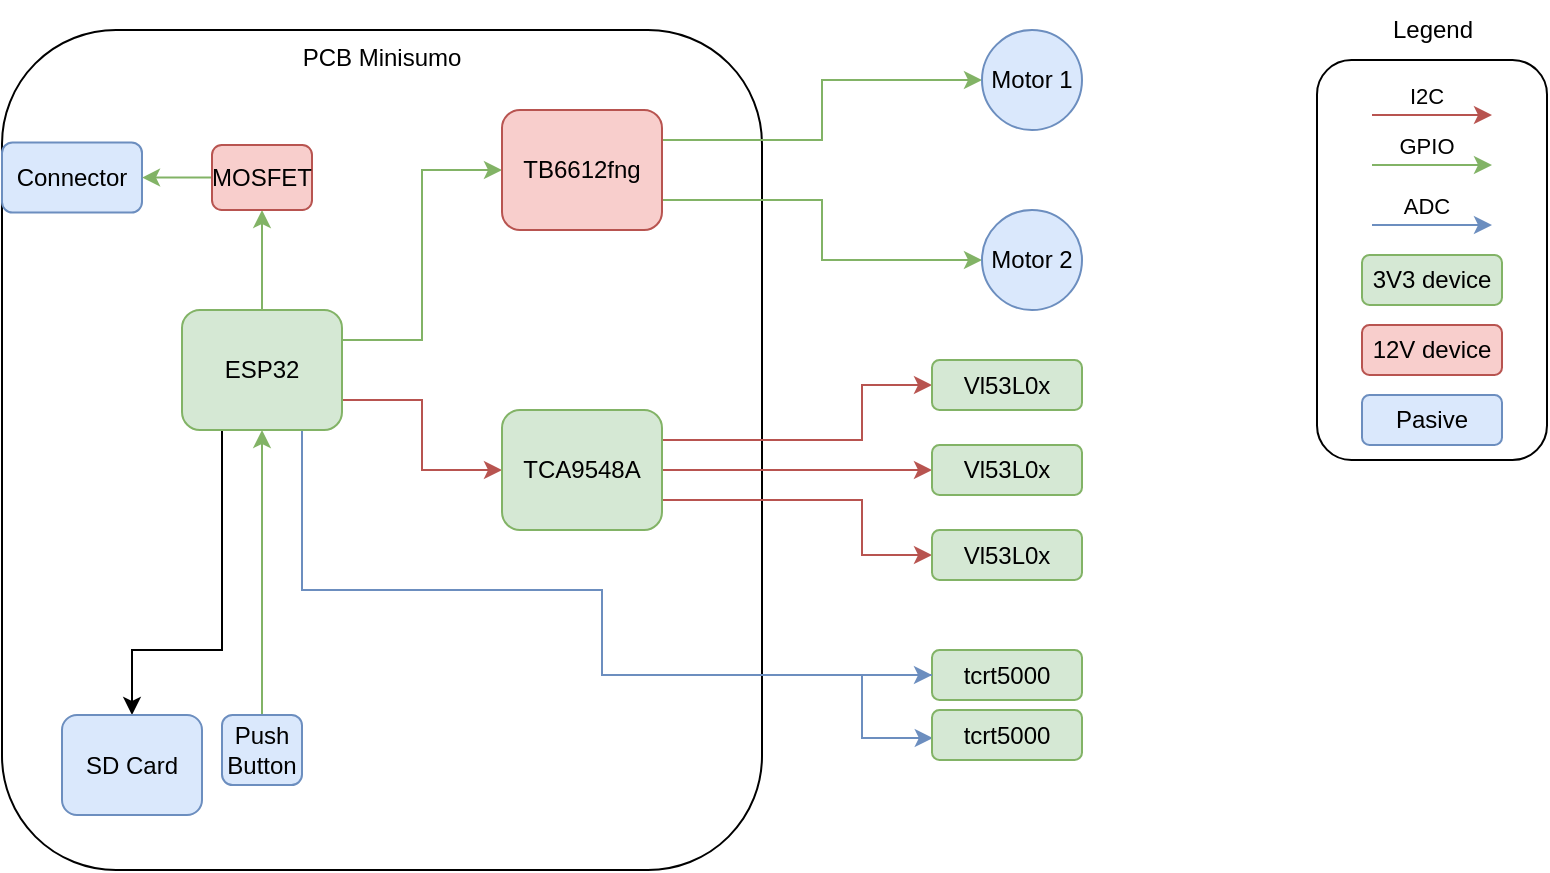 <mxfile version="22.0.0" type="device">
  <diagram name="Página-1" id="Ke19UDqCIP7xGSYBiW29">
    <mxGraphModel dx="988" dy="529" grid="1" gridSize="10" guides="1" tooltips="1" connect="1" arrows="1" fold="1" page="1" pageScale="1" pageWidth="827" pageHeight="1169" math="0" shadow="0">
      <root>
        <mxCell id="0" />
        <mxCell id="1" parent="0" />
        <mxCell id="ys9mIuk5vKBcrV5mXDce-33" value="" style="rounded=1;whiteSpace=wrap;html=1;" parent="1" vertex="1">
          <mxGeometry x="667.5" y="355" width="115" height="200" as="geometry" />
        </mxCell>
        <mxCell id="ys9mIuk5vKBcrV5mXDce-11" value="PCB Minisumo" style="rounded=1;whiteSpace=wrap;html=1;align=center;verticalAlign=top;" parent="1" vertex="1">
          <mxGeometry x="10" y="340" width="380" height="420" as="geometry" />
        </mxCell>
        <mxCell id="ys9mIuk5vKBcrV5mXDce-9" style="edgeStyle=orthogonalEdgeStyle;rounded=0;orthogonalLoop=1;jettySize=auto;html=1;exitX=1;exitY=0.25;exitDx=0;exitDy=0;entryX=0;entryY=0.5;entryDx=0;entryDy=0;fillColor=#d5e8d4;strokeColor=#82b366;" parent="1" source="ys9mIuk5vKBcrV5mXDce-1" target="ys9mIuk5vKBcrV5mXDce-2" edge="1">
          <mxGeometry relative="1" as="geometry" />
        </mxCell>
        <mxCell id="ys9mIuk5vKBcrV5mXDce-10" style="edgeStyle=orthogonalEdgeStyle;rounded=0;orthogonalLoop=1;jettySize=auto;html=1;exitX=1;exitY=0.75;exitDx=0;exitDy=0;entryX=0;entryY=0.5;entryDx=0;entryDy=0;fillColor=#f8cecc;strokeColor=#b85450;" parent="1" source="ys9mIuk5vKBcrV5mXDce-1" target="ys9mIuk5vKBcrV5mXDce-3" edge="1">
          <mxGeometry relative="1" as="geometry" />
        </mxCell>
        <mxCell id="ys9mIuk5vKBcrV5mXDce-37" style="edgeStyle=orthogonalEdgeStyle;rounded=0;orthogonalLoop=1;jettySize=auto;html=1;exitX=0.75;exitY=1;exitDx=0;exitDy=0;entryX=0;entryY=0.5;entryDx=0;entryDy=0;fillColor=#dae8fc;strokeColor=#6c8ebf;" parent="1" source="ys9mIuk5vKBcrV5mXDce-1" target="ys9mIuk5vKBcrV5mXDce-35" edge="1">
          <mxGeometry relative="1" as="geometry">
            <Array as="points">
              <mxPoint x="160" y="620" />
              <mxPoint x="310" y="620" />
              <mxPoint x="310" y="663" />
            </Array>
          </mxGeometry>
        </mxCell>
        <mxCell id="EKnMcuVl3BYEJbd5Xj6b-5" style="edgeStyle=orthogonalEdgeStyle;rounded=0;orthogonalLoop=1;jettySize=auto;html=1;exitX=0.25;exitY=1;exitDx=0;exitDy=0;entryX=0.5;entryY=0;entryDx=0;entryDy=0;" edge="1" parent="1" source="ys9mIuk5vKBcrV5mXDce-1" target="EKnMcuVl3BYEJbd5Xj6b-4">
          <mxGeometry relative="1" as="geometry">
            <Array as="points">
              <mxPoint x="120" y="650" />
              <mxPoint x="75" y="650" />
            </Array>
          </mxGeometry>
        </mxCell>
        <mxCell id="EKnMcuVl3BYEJbd5Xj6b-8" style="edgeStyle=orthogonalEdgeStyle;rounded=0;orthogonalLoop=1;jettySize=auto;html=1;exitX=0.5;exitY=0;exitDx=0;exitDy=0;entryX=0.5;entryY=1;entryDx=0;entryDy=0;fillColor=#d5e8d4;strokeColor=#82b366;" edge="1" parent="1" source="ys9mIuk5vKBcrV5mXDce-1" target="EKnMcuVl3BYEJbd5Xj6b-7">
          <mxGeometry relative="1" as="geometry" />
        </mxCell>
        <mxCell id="ys9mIuk5vKBcrV5mXDce-1" value="ESP32" style="rounded=1;whiteSpace=wrap;html=1;fillColor=#d5e8d4;strokeColor=#82b366;" parent="1" vertex="1">
          <mxGeometry x="100" y="480" width="80" height="60" as="geometry" />
        </mxCell>
        <mxCell id="ys9mIuk5vKBcrV5mXDce-7" style="edgeStyle=orthogonalEdgeStyle;rounded=0;orthogonalLoop=1;jettySize=auto;html=1;exitX=1;exitY=0.25;exitDx=0;exitDy=0;entryX=0;entryY=0.5;entryDx=0;entryDy=0;fillColor=#d5e8d4;strokeColor=#82b366;" parent="1" source="ys9mIuk5vKBcrV5mXDce-2" target="ys9mIuk5vKBcrV5mXDce-5" edge="1">
          <mxGeometry relative="1" as="geometry" />
        </mxCell>
        <mxCell id="ys9mIuk5vKBcrV5mXDce-8" style="edgeStyle=orthogonalEdgeStyle;rounded=0;orthogonalLoop=1;jettySize=auto;html=1;exitX=1;exitY=0.75;exitDx=0;exitDy=0;entryX=0;entryY=0.5;entryDx=0;entryDy=0;fillColor=#d5e8d4;strokeColor=#82b366;" parent="1" source="ys9mIuk5vKBcrV5mXDce-2" target="ys9mIuk5vKBcrV5mXDce-6" edge="1">
          <mxGeometry relative="1" as="geometry" />
        </mxCell>
        <mxCell id="ys9mIuk5vKBcrV5mXDce-2" value="TB6612fng" style="rounded=1;whiteSpace=wrap;html=1;fillColor=#f8cecc;strokeColor=#b85450;" parent="1" vertex="1">
          <mxGeometry x="260" y="380" width="80" height="60" as="geometry" />
        </mxCell>
        <mxCell id="ys9mIuk5vKBcrV5mXDce-16" style="edgeStyle=orthogonalEdgeStyle;rounded=0;orthogonalLoop=1;jettySize=auto;html=1;exitX=1;exitY=0.5;exitDx=0;exitDy=0;entryX=0;entryY=0.5;entryDx=0;entryDy=0;fillColor=#f8cecc;strokeColor=#b85450;" parent="1" source="ys9mIuk5vKBcrV5mXDce-3" target="ys9mIuk5vKBcrV5mXDce-13" edge="1">
          <mxGeometry relative="1" as="geometry">
            <Array as="points">
              <mxPoint x="450" y="560" />
              <mxPoint x="450" y="560" />
            </Array>
          </mxGeometry>
        </mxCell>
        <mxCell id="ys9mIuk5vKBcrV5mXDce-19" style="edgeStyle=orthogonalEdgeStyle;rounded=0;orthogonalLoop=1;jettySize=auto;html=1;exitX=1;exitY=0.25;exitDx=0;exitDy=0;entryX=0;entryY=0.5;entryDx=0;entryDy=0;fillColor=#f8cecc;strokeColor=#b85450;" parent="1" source="ys9mIuk5vKBcrV5mXDce-3" target="ys9mIuk5vKBcrV5mXDce-12" edge="1">
          <mxGeometry relative="1" as="geometry">
            <Array as="points">
              <mxPoint x="440" y="545" />
              <mxPoint x="440" y="517" />
            </Array>
          </mxGeometry>
        </mxCell>
        <mxCell id="ys9mIuk5vKBcrV5mXDce-20" style="edgeStyle=orthogonalEdgeStyle;rounded=0;orthogonalLoop=1;jettySize=auto;html=1;exitX=1;exitY=0.75;exitDx=0;exitDy=0;entryX=0;entryY=0.5;entryDx=0;entryDy=0;fillColor=#f8cecc;strokeColor=#b85450;" parent="1" source="ys9mIuk5vKBcrV5mXDce-3" target="ys9mIuk5vKBcrV5mXDce-14" edge="1">
          <mxGeometry relative="1" as="geometry">
            <Array as="points">
              <mxPoint x="440" y="575" />
              <mxPoint x="440" y="603" />
            </Array>
          </mxGeometry>
        </mxCell>
        <mxCell id="ys9mIuk5vKBcrV5mXDce-3" value="TCA9548A" style="rounded=1;whiteSpace=wrap;html=1;fillColor=#d5e8d4;strokeColor=#82b366;" parent="1" vertex="1">
          <mxGeometry x="260" y="530" width="80" height="60" as="geometry" />
        </mxCell>
        <mxCell id="ys9mIuk5vKBcrV5mXDce-5" value="Motor 1" style="ellipse;whiteSpace=wrap;html=1;aspect=fixed;fillColor=#dae8fc;strokeColor=#6c8ebf;" parent="1" vertex="1">
          <mxGeometry x="500" y="340" width="50" height="50" as="geometry" />
        </mxCell>
        <mxCell id="ys9mIuk5vKBcrV5mXDce-6" value="Motor 2" style="ellipse;whiteSpace=wrap;html=1;aspect=fixed;fillColor=#dae8fc;strokeColor=#6c8ebf;" parent="1" vertex="1">
          <mxGeometry x="500" y="430" width="50" height="50" as="geometry" />
        </mxCell>
        <mxCell id="ys9mIuk5vKBcrV5mXDce-12" value="Vl53L0x" style="rounded=1;whiteSpace=wrap;html=1;fillColor=#d5e8d4;strokeColor=#82b366;" parent="1" vertex="1">
          <mxGeometry x="475" y="505" width="75" height="25" as="geometry" />
        </mxCell>
        <mxCell id="ys9mIuk5vKBcrV5mXDce-13" value="Vl53L0x" style="rounded=1;whiteSpace=wrap;html=1;fillColor=#d5e8d4;strokeColor=#82b366;" parent="1" vertex="1">
          <mxGeometry x="475" y="547.5" width="75" height="25" as="geometry" />
        </mxCell>
        <mxCell id="ys9mIuk5vKBcrV5mXDce-14" value="Vl53L0x" style="rounded=1;whiteSpace=wrap;html=1;fillColor=#d5e8d4;strokeColor=#82b366;" parent="1" vertex="1">
          <mxGeometry x="475" y="590" width="75" height="25" as="geometry" />
        </mxCell>
        <mxCell id="ys9mIuk5vKBcrV5mXDce-21" style="edgeStyle=orthogonalEdgeStyle;rounded=0;orthogonalLoop=1;jettySize=auto;html=1;fillColor=#f8cecc;strokeColor=#b85450;" parent="1" edge="1">
          <mxGeometry relative="1" as="geometry">
            <mxPoint x="695" y="382.5" as="sourcePoint" />
            <mxPoint x="755" y="382.5" as="targetPoint" />
          </mxGeometry>
        </mxCell>
        <mxCell id="ys9mIuk5vKBcrV5mXDce-24" value="I2C" style="edgeLabel;html=1;align=center;verticalAlign=middle;resizable=0;points=[];" parent="ys9mIuk5vKBcrV5mXDce-21" vertex="1" connectable="0">
          <mxGeometry x="0.048" y="-2" relative="1" as="geometry">
            <mxPoint x="-5" y="-12" as="offset" />
          </mxGeometry>
        </mxCell>
        <mxCell id="ys9mIuk5vKBcrV5mXDce-25" style="edgeStyle=orthogonalEdgeStyle;rounded=0;orthogonalLoop=1;jettySize=auto;html=1;fillColor=#d5e8d4;strokeColor=#82b366;" parent="1" edge="1">
          <mxGeometry relative="1" as="geometry">
            <mxPoint x="695" y="407.5" as="sourcePoint" />
            <mxPoint x="755" y="407.5" as="targetPoint" />
          </mxGeometry>
        </mxCell>
        <mxCell id="ys9mIuk5vKBcrV5mXDce-26" value="GPIO" style="edgeLabel;html=1;align=center;verticalAlign=middle;resizable=0;points=[];" parent="ys9mIuk5vKBcrV5mXDce-25" vertex="1" connectable="0">
          <mxGeometry x="0.048" y="-2" relative="1" as="geometry">
            <mxPoint x="-5" y="-12" as="offset" />
          </mxGeometry>
        </mxCell>
        <mxCell id="ys9mIuk5vKBcrV5mXDce-27" style="edgeStyle=orthogonalEdgeStyle;rounded=0;orthogonalLoop=1;jettySize=auto;html=1;fillColor=#dae8fc;strokeColor=#6c8ebf;" parent="1" edge="1">
          <mxGeometry relative="1" as="geometry">
            <mxPoint x="695" y="437.5" as="sourcePoint" />
            <mxPoint x="755" y="437.5" as="targetPoint" />
          </mxGeometry>
        </mxCell>
        <mxCell id="ys9mIuk5vKBcrV5mXDce-28" value="ADC" style="edgeLabel;html=1;align=center;verticalAlign=middle;resizable=0;points=[];" parent="ys9mIuk5vKBcrV5mXDce-27" vertex="1" connectable="0">
          <mxGeometry x="0.048" y="-2" relative="1" as="geometry">
            <mxPoint x="-5" y="-12" as="offset" />
          </mxGeometry>
        </mxCell>
        <mxCell id="ys9mIuk5vKBcrV5mXDce-30" value="3V3 device" style="rounded=1;whiteSpace=wrap;html=1;fillColor=#d5e8d4;strokeColor=#82b366;" parent="1" vertex="1">
          <mxGeometry x="690" y="452.5" width="70" height="25" as="geometry" />
        </mxCell>
        <mxCell id="ys9mIuk5vKBcrV5mXDce-31" value="12V device" style="rounded=1;whiteSpace=wrap;html=1;fillColor=#f8cecc;strokeColor=#b85450;" parent="1" vertex="1">
          <mxGeometry x="690" y="487.5" width="70" height="25" as="geometry" />
        </mxCell>
        <mxCell id="ys9mIuk5vKBcrV5mXDce-32" value="Pasive" style="rounded=1;whiteSpace=wrap;html=1;fillColor=#dae8fc;strokeColor=#6c8ebf;" parent="1" vertex="1">
          <mxGeometry x="690" y="522.5" width="70" height="25" as="geometry" />
        </mxCell>
        <mxCell id="ys9mIuk5vKBcrV5mXDce-34" value="Legend" style="text;html=1;align=center;verticalAlign=middle;resizable=0;points=[];autosize=1;strokeColor=none;fillColor=none;" parent="1" vertex="1">
          <mxGeometry x="695" y="325" width="60" height="30" as="geometry" />
        </mxCell>
        <mxCell id="ys9mIuk5vKBcrV5mXDce-35" value="tcrt5000" style="rounded=1;whiteSpace=wrap;html=1;fillColor=#d5e8d4;strokeColor=#82b366;" parent="1" vertex="1">
          <mxGeometry x="475" y="650" width="75" height="25" as="geometry" />
        </mxCell>
        <mxCell id="ys9mIuk5vKBcrV5mXDce-39" style="edgeStyle=orthogonalEdgeStyle;rounded=0;orthogonalLoop=1;jettySize=auto;html=1;exitX=0;exitY=0.5;exitDx=0;exitDy=0;entryX=0.005;entryY=0.583;entryDx=0;entryDy=0;entryPerimeter=0;fillColor=#dae8fc;strokeColor=#6c8ebf;" parent="1" source="ys9mIuk5vKBcrV5mXDce-35" target="ys9mIuk5vKBcrV5mXDce-36" edge="1">
          <mxGeometry relative="1" as="geometry">
            <mxPoint x="450" y="692.577" as="targetPoint" />
            <mxPoint x="450" y="664" as="sourcePoint" />
            <Array as="points">
              <mxPoint x="440" y="663" />
              <mxPoint x="440" y="694" />
              <mxPoint x="475" y="694" />
            </Array>
          </mxGeometry>
        </mxCell>
        <mxCell id="ys9mIuk5vKBcrV5mXDce-36" value="tcrt5000" style="rounded=1;whiteSpace=wrap;html=1;fillColor=#d5e8d4;strokeColor=#82b366;" parent="1" vertex="1">
          <mxGeometry x="475" y="680" width="75" height="25" as="geometry" />
        </mxCell>
        <mxCell id="EKnMcuVl3BYEJbd5Xj6b-3" style="edgeStyle=orthogonalEdgeStyle;rounded=0;orthogonalLoop=1;jettySize=auto;html=1;exitX=0.5;exitY=0;exitDx=0;exitDy=0;entryX=0.5;entryY=1;entryDx=0;entryDy=0;fillColor=#d5e8d4;strokeColor=#82b366;" edge="1" parent="1" source="EKnMcuVl3BYEJbd5Xj6b-1" target="ys9mIuk5vKBcrV5mXDce-1">
          <mxGeometry relative="1" as="geometry" />
        </mxCell>
        <mxCell id="EKnMcuVl3BYEJbd5Xj6b-1" value="Push&lt;br&gt;Button" style="rounded=1;whiteSpace=wrap;html=1;fillColor=#dae8fc;strokeColor=#6c8ebf;" vertex="1" parent="1">
          <mxGeometry x="120" y="682.5" width="40" height="35" as="geometry" />
        </mxCell>
        <mxCell id="EKnMcuVl3BYEJbd5Xj6b-4" value="SD Card" style="rounded=1;whiteSpace=wrap;html=1;fillColor=#dae8fc;strokeColor=#6c8ebf;" vertex="1" parent="1">
          <mxGeometry x="40" y="682.5" width="70" height="50" as="geometry" />
        </mxCell>
        <mxCell id="EKnMcuVl3BYEJbd5Xj6b-6" value="Connector" style="rounded=1;whiteSpace=wrap;html=1;fillColor=#dae8fc;strokeColor=#6c8ebf;" vertex="1" parent="1">
          <mxGeometry x="10" y="396.25" width="70" height="35" as="geometry" />
        </mxCell>
        <mxCell id="EKnMcuVl3BYEJbd5Xj6b-10" value="" style="edgeStyle=orthogonalEdgeStyle;rounded=0;orthogonalLoop=1;jettySize=auto;html=1;fillColor=#d5e8d4;strokeColor=#82b366;" edge="1" parent="1" source="EKnMcuVl3BYEJbd5Xj6b-7" target="EKnMcuVl3BYEJbd5Xj6b-6">
          <mxGeometry relative="1" as="geometry" />
        </mxCell>
        <mxCell id="EKnMcuVl3BYEJbd5Xj6b-7" value="MOSFET" style="rounded=1;whiteSpace=wrap;html=1;fillColor=#f8cecc;strokeColor=#b85450;" vertex="1" parent="1">
          <mxGeometry x="115" y="397.5" width="50" height="32.5" as="geometry" />
        </mxCell>
      </root>
    </mxGraphModel>
  </diagram>
</mxfile>
